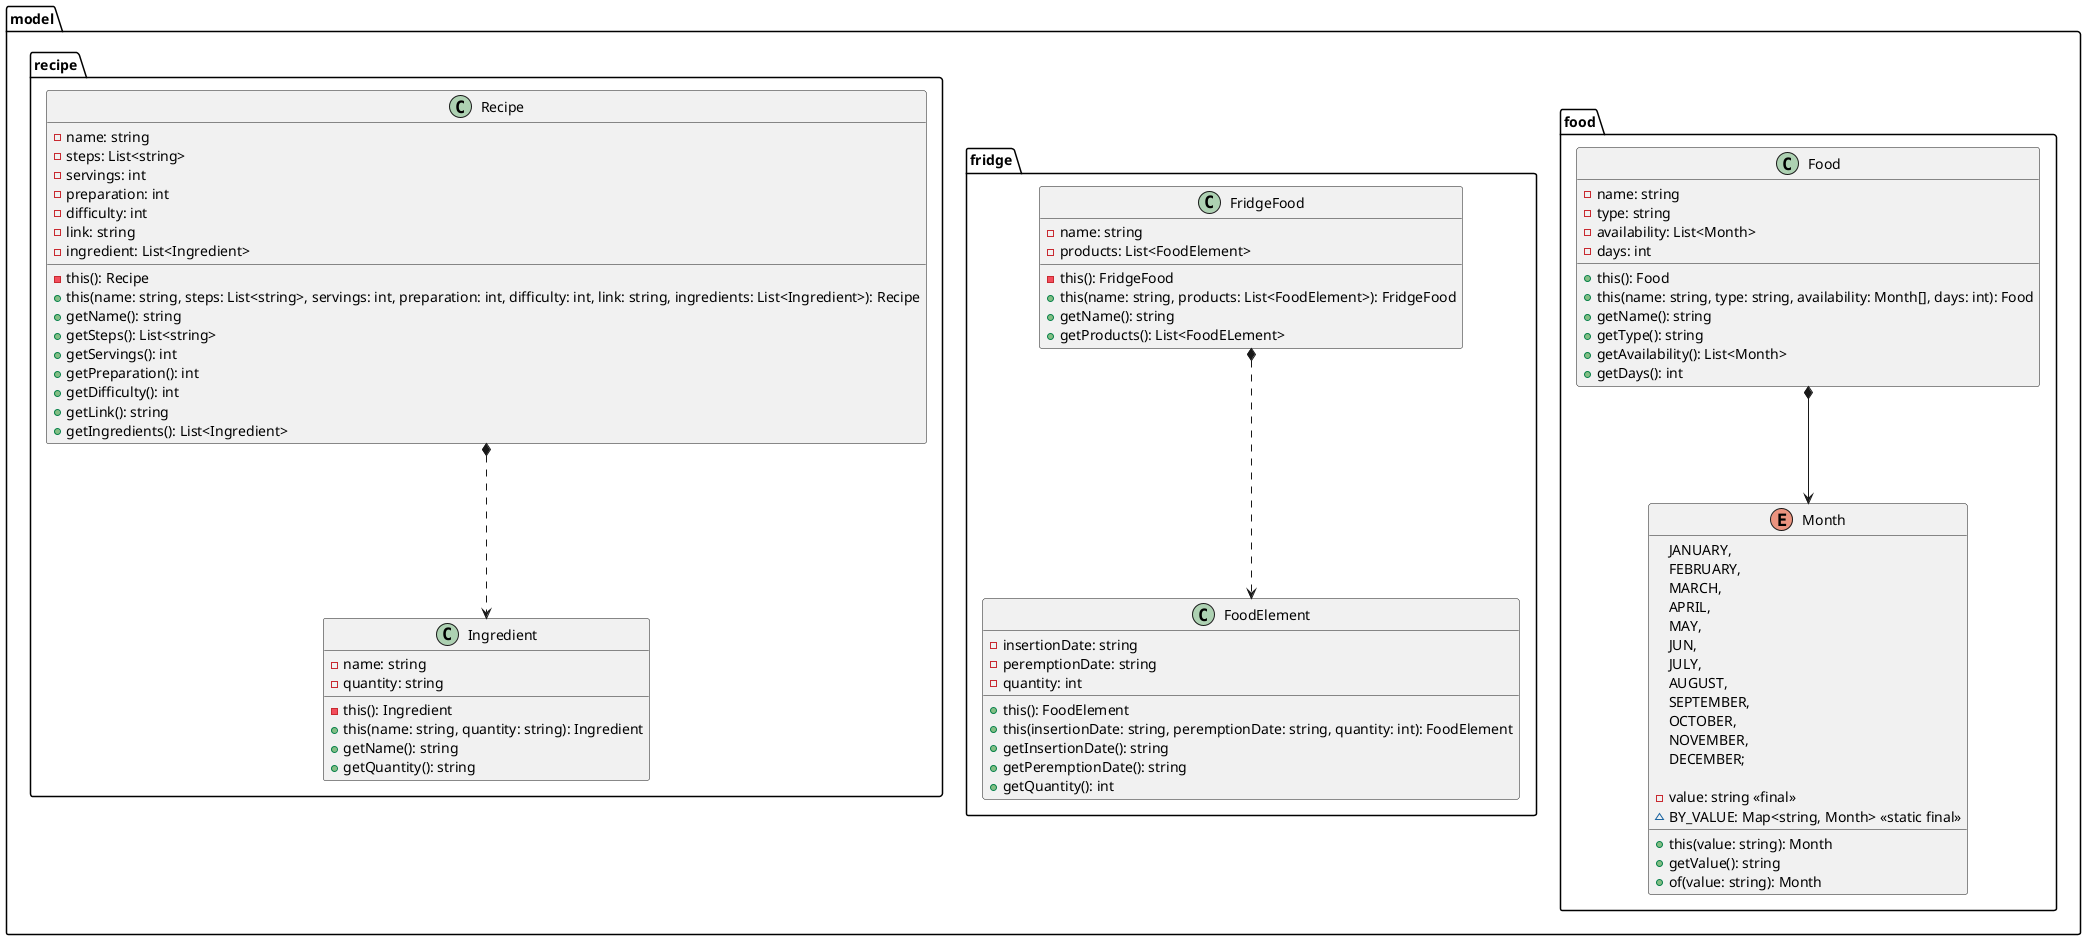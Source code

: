 @startuml model
package model {
    package food {
        enum Month {
            JANUARY,
            FEBRUARY,
            MARCH,
            APRIL,
            MAY,
            JUN,
            JULY,
            AUGUST,
            SEPTEMBER,
            OCTOBER,
            NOVEMBER,
            DECEMBER;

            - value: string <<final>>
            ~ BY_VALUE: Map<string, Month> <<static final>>
            + this(value: string): Month
            + getValue(): string
            + of(value: string): Month
        }
    
        class Food {
            - name: string
            - type: string
            - availability: List<Month>
            - days: int
            + this(): Food
            + this(name: string, type: string, availability: Month[], days: int): Food
            + getName(): string
            + getType(): string
            + getAvailability(): List<Month>
            + getDays(): int
        }
    }

    package fridge {
        class FoodElement {
            - insertionDate: string
            - peremptionDate: string
            - quantity: int
            + this(): FoodElement
            + this(insertionDate: string, peremptionDate: string, quantity: int): FoodElement
            + getInsertionDate(): string
            + getPeremptionDate(): string
            + getQuantity(): int
        }

        class FridgeFood {
            - name: string
            - products: List<FoodElement>
            - this(): FridgeFood
            + this(name: string, products: List<FoodElement>): FridgeFood
            + getName(): string
            + getProducts(): List<FoodELement>
        }
    }

    package recipe {
        class Ingredient {
            - name: string
            - quantity: string
            - this(): Ingredient
            + this(name: string, quantity: string): Ingredient
            + getName(): string
            + getQuantity(): string
        }

        class Recipe {
            - name: string 
            - steps: List<string> 
            - servings: int 
            - preparation: int 
            - difficulty: int 
            - link: string
            - ingredient: List<Ingredient>
            - this(): Recipe
            + this(name: string, steps: List<string>, servings: int, preparation: int, difficulty: int, link: string, ingredients: List<Ingredient>): Recipe
            + getName(): string
            + getSteps(): List<string>
            + getServings(): int
            + getPreparation(): int
            + getDifficulty(): int
            + getLink(): string
            + getIngredients(): List<Ingredient>
        }
    }

    Food *--> Month

    FridgeFood *..> FoodElement

    Recipe *..> Ingredient
}
    
@enduml